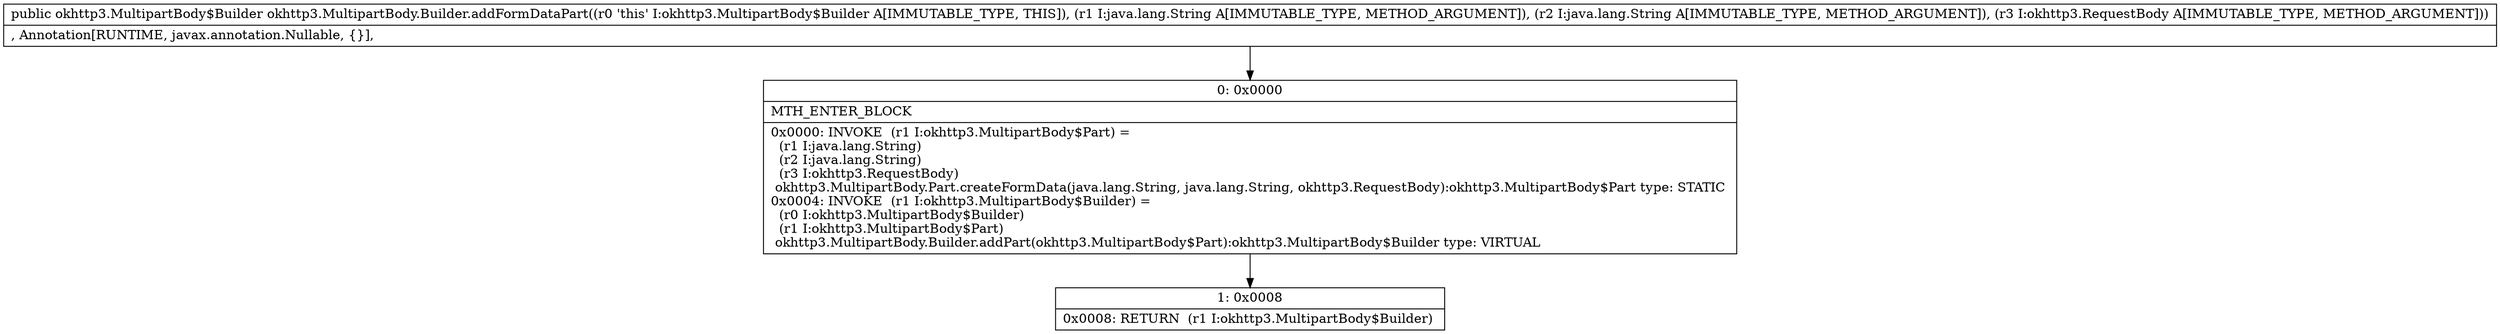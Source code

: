 digraph "CFG forokhttp3.MultipartBody.Builder.addFormDataPart(Ljava\/lang\/String;Ljava\/lang\/String;Lokhttp3\/RequestBody;)Lokhttp3\/MultipartBody$Builder;" {
Node_0 [shape=record,label="{0\:\ 0x0000|MTH_ENTER_BLOCK\l|0x0000: INVOKE  (r1 I:okhttp3.MultipartBody$Part) = \l  (r1 I:java.lang.String)\l  (r2 I:java.lang.String)\l  (r3 I:okhttp3.RequestBody)\l okhttp3.MultipartBody.Part.createFormData(java.lang.String, java.lang.String, okhttp3.RequestBody):okhttp3.MultipartBody$Part type: STATIC \l0x0004: INVOKE  (r1 I:okhttp3.MultipartBody$Builder) = \l  (r0 I:okhttp3.MultipartBody$Builder)\l  (r1 I:okhttp3.MultipartBody$Part)\l okhttp3.MultipartBody.Builder.addPart(okhttp3.MultipartBody$Part):okhttp3.MultipartBody$Builder type: VIRTUAL \l}"];
Node_1 [shape=record,label="{1\:\ 0x0008|0x0008: RETURN  (r1 I:okhttp3.MultipartBody$Builder) \l}"];
MethodNode[shape=record,label="{public okhttp3.MultipartBody$Builder okhttp3.MultipartBody.Builder.addFormDataPart((r0 'this' I:okhttp3.MultipartBody$Builder A[IMMUTABLE_TYPE, THIS]), (r1 I:java.lang.String A[IMMUTABLE_TYPE, METHOD_ARGUMENT]), (r2 I:java.lang.String A[IMMUTABLE_TYPE, METHOD_ARGUMENT]), (r3 I:okhttp3.RequestBody A[IMMUTABLE_TYPE, METHOD_ARGUMENT]))  | , Annotation[RUNTIME, javax.annotation.Nullable, \{\}], \l}"];
MethodNode -> Node_0;
Node_0 -> Node_1;
}

